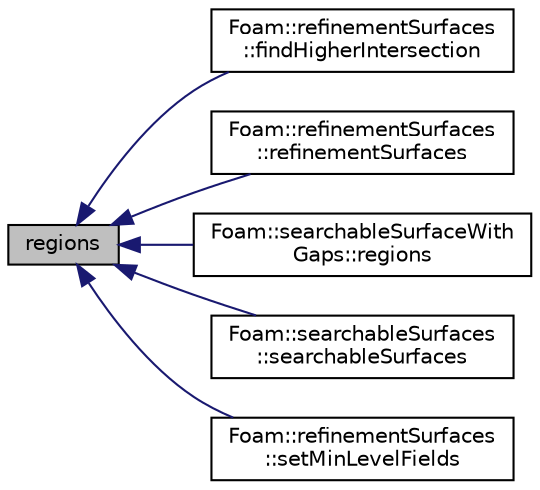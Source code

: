 digraph "regions"
{
  bgcolor="transparent";
  edge [fontname="Helvetica",fontsize="10",labelfontname="Helvetica",labelfontsize="10"];
  node [fontname="Helvetica",fontsize="10",shape=record];
  rankdir="LR";
  Node1 [label="regions",height=0.2,width=0.4,color="black", fillcolor="grey75", style="filled", fontcolor="black"];
  Node1 -> Node2 [dir="back",color="midnightblue",fontsize="10",style="solid",fontname="Helvetica"];
  Node2 [label="Foam::refinementSurfaces\l::findHigherIntersection",height=0.2,width=0.4,color="black",URL="$a02104.html#a8815ba0055085e9e59336f8acd12fcca",tooltip="Find intersection of edge. Return -1 or first surface. "];
  Node1 -> Node3 [dir="back",color="midnightblue",fontsize="10",style="solid",fontname="Helvetica"];
  Node3 [label="Foam::refinementSurfaces\l::refinementSurfaces",height=0.2,width=0.4,color="black",URL="$a02104.html#a3eecea7df2307ad6efac0393c421de74",tooltip="Construct from surfaces and dictionary. "];
  Node1 -> Node4 [dir="back",color="midnightblue",fontsize="10",style="solid",fontname="Helvetica"];
  Node4 [label="Foam::searchableSurfaceWith\lGaps::regions",height=0.2,width=0.4,color="black",URL="$a02256.html#a1f8c09c2c18c30c04fb97dc1cff648b0",tooltip="Names of regions. "];
  Node1 -> Node5 [dir="back",color="midnightblue",fontsize="10",style="solid",fontname="Helvetica"];
  Node5 [label="Foam::searchableSurfaces\l::searchableSurfaces",height=0.2,width=0.4,color="black",URL="$a02252.html#a728d2d5193c640e1884f841fccc9c21f",tooltip="Construct from dictionary and whether to construct names always. "];
  Node1 -> Node6 [dir="back",color="midnightblue",fontsize="10",style="solid",fontname="Helvetica"];
  Node6 [label="Foam::refinementSurfaces\l::setMinLevelFields",height=0.2,width=0.4,color="black",URL="$a02104.html#ad4b11621a132f1dc63549c371e1afdcd",tooltip="Calculate minLevelFields. "];
}
